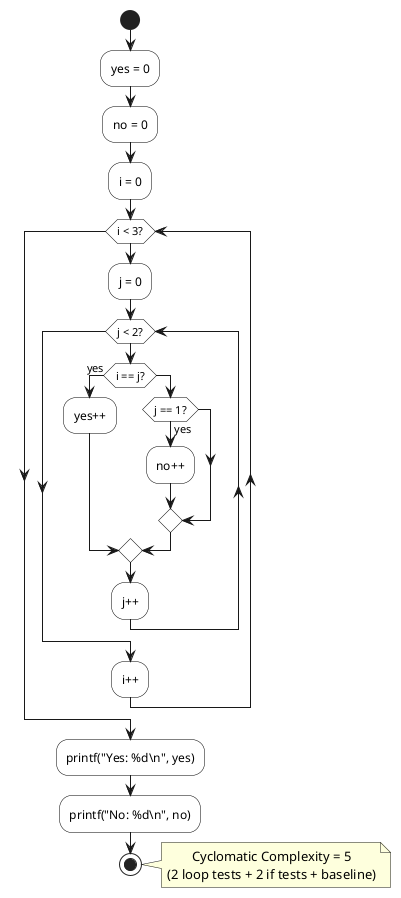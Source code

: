 @startuml hardProblem1
' ==== tidy white diagram ====
skinparam backgroundColor white
skinparam shadowing false
skinparam defaultTextAlignment center
skinparam activity {
  BackgroundColor white
  BorderColor black
  RoundCorner 15
}
skinparam activityDiamond {
  BackgroundColor white
  BorderColor black
  RoundCorner 20
}

start
:yes = 0;
:no = 0;

:i = 0;
while (i < 3?)
  :j = 0;
  while (j < 2?)
    if (i == j?) then (yes)
      :yes++;
    else
      if (j == 1?) then (yes)
        :no++;
      endif
    endif
    :j++;
  endwhile
  :i++;
endwhile

:printf("Yes: %d\\n", yes);
:printf("No: %d\\n", no);
stop

note right
  Cyclomatic Complexity = 5
  (2 loop tests + 2 if tests + baseline)
end note
@enduml
